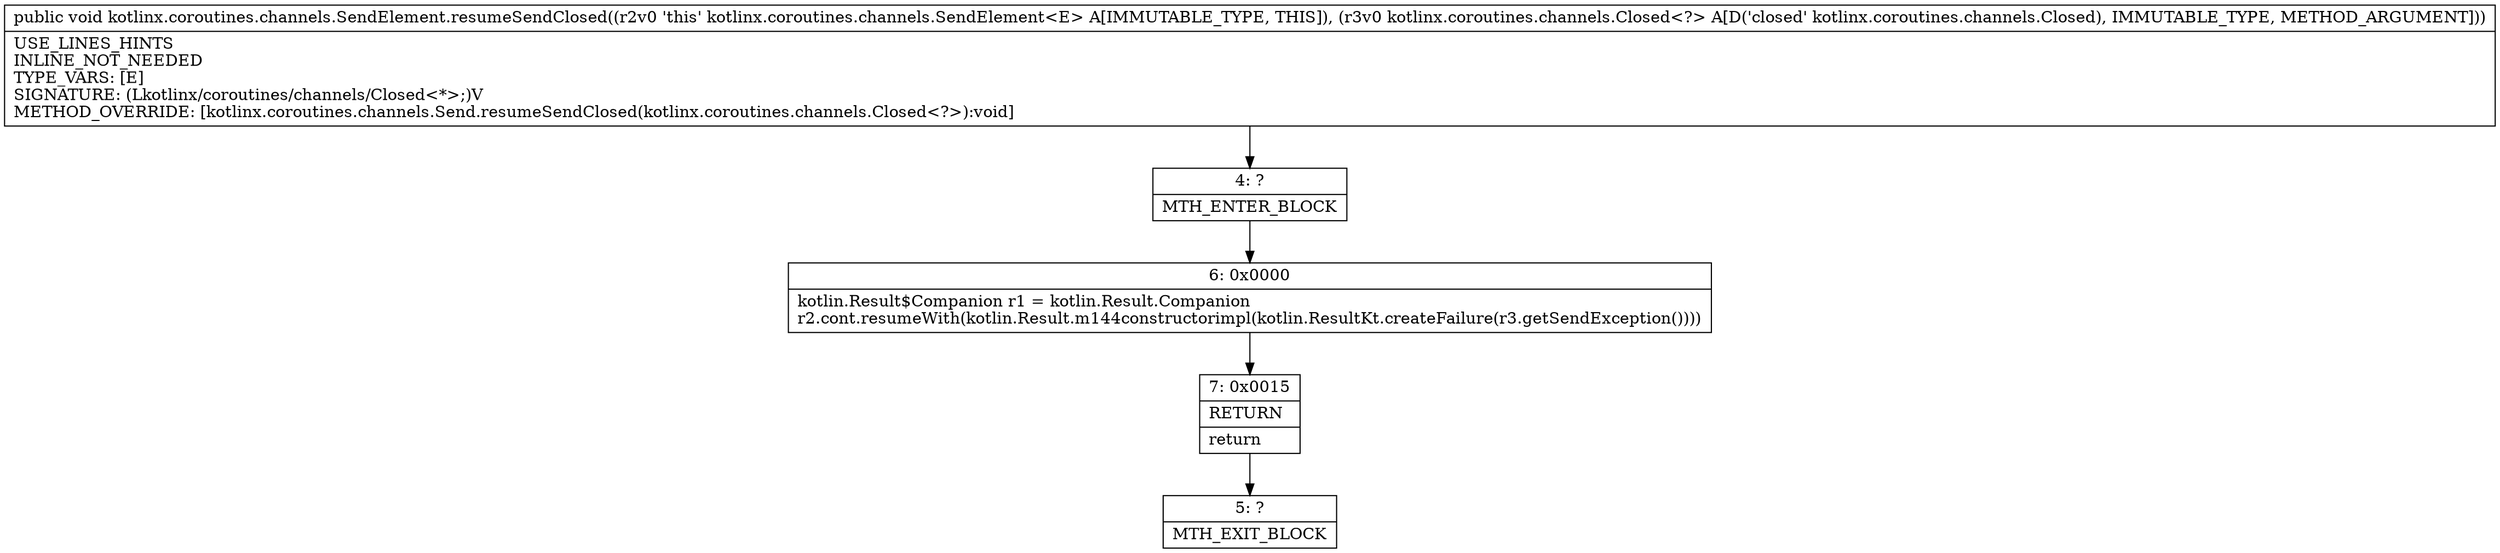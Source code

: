 digraph "CFG forkotlinx.coroutines.channels.SendElement.resumeSendClosed(Lkotlinx\/coroutines\/channels\/Closed;)V" {
Node_4 [shape=record,label="{4\:\ ?|MTH_ENTER_BLOCK\l}"];
Node_6 [shape=record,label="{6\:\ 0x0000|kotlin.Result$Companion r1 = kotlin.Result.Companion\lr2.cont.resumeWith(kotlin.Result.m144constructorimpl(kotlin.ResultKt.createFailure(r3.getSendException())))\l}"];
Node_7 [shape=record,label="{7\:\ 0x0015|RETURN\l|return\l}"];
Node_5 [shape=record,label="{5\:\ ?|MTH_EXIT_BLOCK\l}"];
MethodNode[shape=record,label="{public void kotlinx.coroutines.channels.SendElement.resumeSendClosed((r2v0 'this' kotlinx.coroutines.channels.SendElement\<E\> A[IMMUTABLE_TYPE, THIS]), (r3v0 kotlinx.coroutines.channels.Closed\<?\> A[D('closed' kotlinx.coroutines.channels.Closed), IMMUTABLE_TYPE, METHOD_ARGUMENT]))  | USE_LINES_HINTS\lINLINE_NOT_NEEDED\lTYPE_VARS: [E]\lSIGNATURE: (Lkotlinx\/coroutines\/channels\/Closed\<*\>;)V\lMETHOD_OVERRIDE: [kotlinx.coroutines.channels.Send.resumeSendClosed(kotlinx.coroutines.channels.Closed\<?\>):void]\l}"];
MethodNode -> Node_4;Node_4 -> Node_6;
Node_6 -> Node_7;
Node_7 -> Node_5;
}


